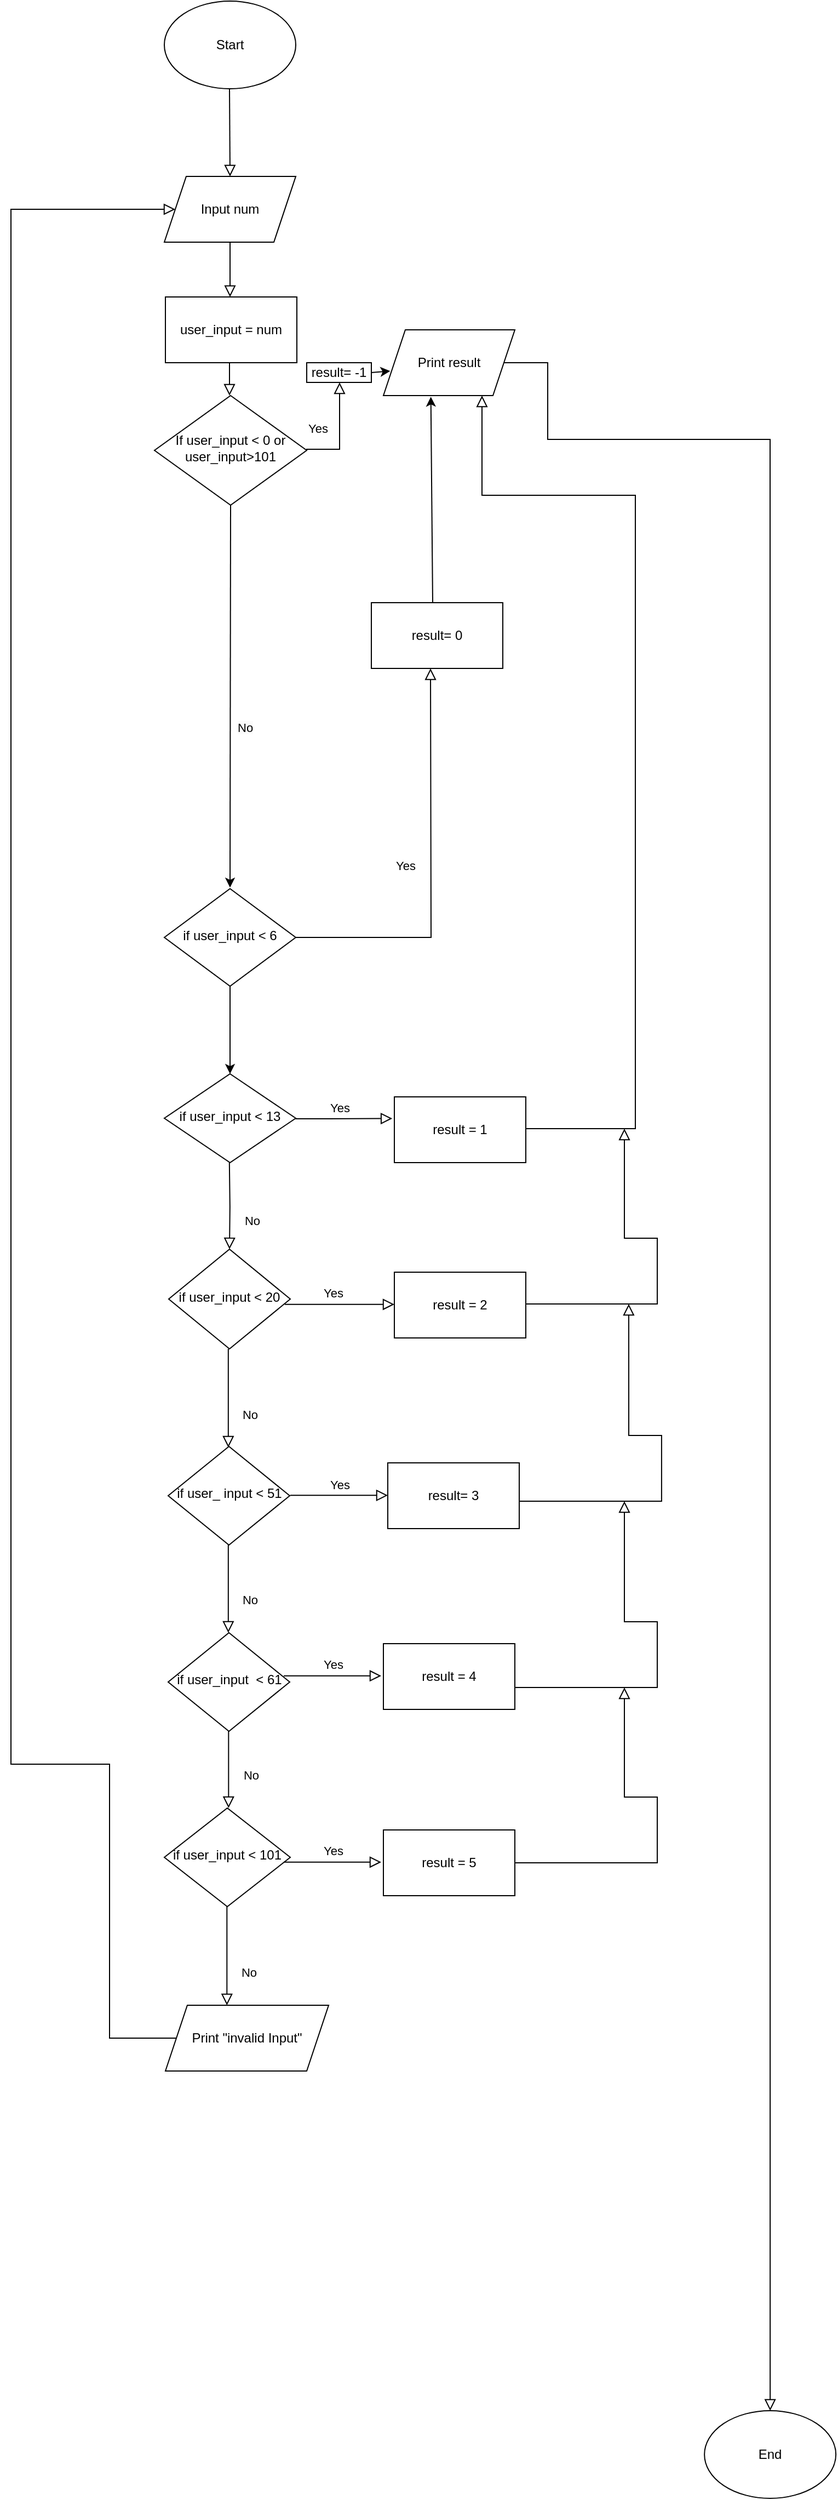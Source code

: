 <mxfile version="22.1.11" type="device">
  <diagram id="C5RBs43oDa-KdzZeNtuy" name="Page-1">
    <mxGraphModel dx="1816" dy="1721" grid="1" gridSize="10" guides="1" tooltips="1" connect="1" arrows="1" fold="1" page="1" pageScale="1" pageWidth="827" pageHeight="1169" math="0" shadow="0">
      <root>
        <mxCell id="WIyWlLk6GJQsqaUBKTNV-0" />
        <mxCell id="WIyWlLk6GJQsqaUBKTNV-1" parent="WIyWlLk6GJQsqaUBKTNV-0" />
        <mxCell id="WIyWlLk6GJQsqaUBKTNV-2" value="" style="rounded=0;html=1;jettySize=auto;orthogonalLoop=1;fontSize=11;endArrow=block;endFill=0;endSize=8;strokeWidth=1;shadow=0;labelBackgroundColor=none;edgeStyle=orthogonalEdgeStyle;" parent="WIyWlLk6GJQsqaUBKTNV-1" edge="1">
          <mxGeometry relative="1" as="geometry">
            <mxPoint x="200" y="-949" as="sourcePoint" />
            <mxPoint x="200" y="-899" as="targetPoint" />
          </mxGeometry>
        </mxCell>
        <mxCell id="WIyWlLk6GJQsqaUBKTNV-9" value="Yes" style="edgeStyle=orthogonalEdgeStyle;rounded=0;html=1;jettySize=auto;orthogonalLoop=1;fontSize=11;endArrow=block;endFill=0;endSize=8;strokeWidth=1;shadow=0;labelBackgroundColor=none;entryX=0.5;entryY=1;entryDx=0;entryDy=0;exitX=1;exitY=0.5;exitDx=0;exitDy=0;" parent="WIyWlLk6GJQsqaUBKTNV-1" source="WIyWlLk6GJQsqaUBKTNV-10" edge="1">
          <mxGeometry x="0.093" y="20" relative="1" as="geometry">
            <mxPoint as="offset" />
            <mxPoint x="299.5" y="-821.0" as="targetPoint" />
            <Array as="points">
              <mxPoint x="300" y="-760" />
              <mxPoint x="300" y="-821" />
            </Array>
            <mxPoint x="250.0" y="-769.0" as="sourcePoint" />
          </mxGeometry>
        </mxCell>
        <mxCell id="WIyWlLk6GJQsqaUBKTNV-10" value="If user_input &amp;lt; 0 or user_input&amp;gt;101" style="rhombus;whiteSpace=wrap;html=1;shadow=0;fontFamily=Helvetica;fontSize=12;align=center;strokeWidth=1;spacing=6;spacingTop=-4;" parent="WIyWlLk6GJQsqaUBKTNV-1" vertex="1">
          <mxGeometry x="131" y="-809" width="139" height="100" as="geometry" />
        </mxCell>
        <mxCell id="n5deE7AO3LqtDNC9AssI-0" value="Start" style="ellipse;whiteSpace=wrap;html=1;" parent="WIyWlLk6GJQsqaUBKTNV-1" vertex="1">
          <mxGeometry x="140" y="-1169" width="120" height="80" as="geometry" />
        </mxCell>
        <mxCell id="n5deE7AO3LqtDNC9AssI-1" value="Input num" style="shape=parallelogram;perimeter=parallelogramPerimeter;whiteSpace=wrap;html=1;fixedSize=1;" parent="WIyWlLk6GJQsqaUBKTNV-1" vertex="1">
          <mxGeometry x="140" y="-1009" width="120" height="60" as="geometry" />
        </mxCell>
        <mxCell id="n5deE7AO3LqtDNC9AssI-3" value="" style="rounded=0;html=1;jettySize=auto;orthogonalLoop=1;fontSize=11;endArrow=block;endFill=0;endSize=8;strokeWidth=1;shadow=0;labelBackgroundColor=none;edgeStyle=orthogonalEdgeStyle;entryX=0.5;entryY=0;entryDx=0;entryDy=0;" parent="WIyWlLk6GJQsqaUBKTNV-1" target="n5deE7AO3LqtDNC9AssI-1" edge="1">
          <mxGeometry relative="1" as="geometry">
            <mxPoint x="199.5" y="-1089" as="sourcePoint" />
            <mxPoint x="199.5" y="-1039" as="targetPoint" />
          </mxGeometry>
        </mxCell>
        <mxCell id="n5deE7AO3LqtDNC9AssI-6" value="" style="rounded=0;html=1;jettySize=auto;orthogonalLoop=1;fontSize=11;endArrow=block;endFill=0;endSize=8;strokeWidth=1;shadow=0;labelBackgroundColor=none;edgeStyle=orthogonalEdgeStyle;" parent="WIyWlLk6GJQsqaUBKTNV-1" edge="1">
          <mxGeometry relative="1" as="geometry">
            <mxPoint x="199.5" y="-859" as="sourcePoint" />
            <mxPoint x="199.5" y="-809" as="targetPoint" />
          </mxGeometry>
        </mxCell>
        <mxCell id="n5deE7AO3LqtDNC9AssI-8" value="Print result" style="shape=parallelogram;perimeter=parallelogramPerimeter;whiteSpace=wrap;html=1;fixedSize=1;" parent="WIyWlLk6GJQsqaUBKTNV-1" vertex="1">
          <mxGeometry x="340" y="-869" width="120" height="60" as="geometry" />
        </mxCell>
        <mxCell id="n5deE7AO3LqtDNC9AssI-13" value="user_input = num&lt;br&gt;" style="rounded=0;whiteSpace=wrap;html=1;" parent="WIyWlLk6GJQsqaUBKTNV-1" vertex="1">
          <mxGeometry x="141" y="-899" width="120" height="60" as="geometry" />
        </mxCell>
        <mxCell id="n5deE7AO3LqtDNC9AssI-32" value="" style="edgeStyle=orthogonalEdgeStyle;rounded=0;orthogonalLoop=1;jettySize=auto;html=1;" parent="WIyWlLk6GJQsqaUBKTNV-1" source="n5deE7AO3LqtDNC9AssI-16" target="n5deE7AO3LqtDNC9AssI-29" edge="1">
          <mxGeometry relative="1" as="geometry" />
        </mxCell>
        <mxCell id="n5deE7AO3LqtDNC9AssI-16" value="if user_input &amp;lt; 6" style="rhombus;whiteSpace=wrap;html=1;shadow=0;fontFamily=Helvetica;fontSize=12;align=center;strokeWidth=1;spacing=6;spacingTop=-4;" parent="WIyWlLk6GJQsqaUBKTNV-1" vertex="1">
          <mxGeometry x="140" y="-359" width="120" height="89" as="geometry" />
        </mxCell>
        <mxCell id="n5deE7AO3LqtDNC9AssI-17" value="Yes" style="edgeStyle=orthogonalEdgeStyle;rounded=0;html=1;jettySize=auto;orthogonalLoop=1;fontSize=11;endArrow=block;endFill=0;endSize=8;strokeWidth=1;shadow=0;labelBackgroundColor=none;exitX=1;exitY=0.5;exitDx=0;exitDy=0;" parent="WIyWlLk6GJQsqaUBKTNV-1" edge="1" source="n5deE7AO3LqtDNC9AssI-16">
          <mxGeometry x="0.025" y="23" relative="1" as="geometry">
            <mxPoint as="offset" />
            <mxPoint x="250" y="-319" as="sourcePoint" />
            <mxPoint x="383" y="-560" as="targetPoint" />
          </mxGeometry>
        </mxCell>
        <mxCell id="n5deE7AO3LqtDNC9AssI-22" value="Yes" style="edgeStyle=orthogonalEdgeStyle;rounded=0;html=1;jettySize=auto;orthogonalLoop=1;fontSize=11;endArrow=block;endFill=0;endSize=8;strokeWidth=1;shadow=0;labelBackgroundColor=none;exitX=1;exitY=0.5;exitDx=0;exitDy=0;entryX=-0.016;entryY=0.329;entryDx=0;entryDy=0;entryPerimeter=0;" parent="WIyWlLk6GJQsqaUBKTNV-1" edge="1" target="B7nY0ym915UMQuJ9VNVm-0">
          <mxGeometry x="0.007" y="10" relative="1" as="geometry">
            <mxPoint as="offset" />
            <mxPoint x="251" y="-149" as="sourcePoint" />
            <mxPoint x="340" y="-149" as="targetPoint" />
            <Array as="points">
              <mxPoint x="290" y="-149" />
              <mxPoint x="290" y="-149" />
            </Array>
          </mxGeometry>
        </mxCell>
        <mxCell id="n5deE7AO3LqtDNC9AssI-23" value="No" style="rounded=0;html=1;jettySize=auto;orthogonalLoop=1;fontSize=11;endArrow=block;endFill=0;endSize=8;strokeWidth=1;shadow=0;labelBackgroundColor=none;edgeStyle=orthogonalEdgeStyle;" parent="WIyWlLk6GJQsqaUBKTNV-1" edge="1">
          <mxGeometry x="0.333" y="20" relative="1" as="geometry">
            <mxPoint as="offset" />
            <mxPoint x="197.16" y="570" as="sourcePoint" />
            <mxPoint x="197.16" y="660" as="targetPoint" />
          </mxGeometry>
        </mxCell>
        <mxCell id="n5deE7AO3LqtDNC9AssI-24" value="No" style="rounded=0;html=1;jettySize=auto;orthogonalLoop=1;fontSize=11;endArrow=block;endFill=0;endSize=8;strokeWidth=1;shadow=0;labelBackgroundColor=none;edgeStyle=orthogonalEdgeStyle;" parent="WIyWlLk6GJQsqaUBKTNV-1" edge="1">
          <mxGeometry x="0.333" y="20" relative="1" as="geometry">
            <mxPoint as="offset" />
            <mxPoint x="198.66" y="390" as="sourcePoint" />
            <mxPoint x="198.66" y="480" as="targetPoint" />
          </mxGeometry>
        </mxCell>
        <mxCell id="n5deE7AO3LqtDNC9AssI-25" value="No" style="rounded=0;html=1;jettySize=auto;orthogonalLoop=1;fontSize=11;endArrow=block;endFill=0;endSize=8;strokeWidth=1;shadow=0;labelBackgroundColor=none;edgeStyle=orthogonalEdgeStyle;" parent="WIyWlLk6GJQsqaUBKTNV-1" edge="1">
          <mxGeometry x="0.333" y="20" relative="1" as="geometry">
            <mxPoint as="offset" />
            <mxPoint x="198.41" y="230" as="sourcePoint" />
            <mxPoint x="198.41" y="320" as="targetPoint" />
          </mxGeometry>
        </mxCell>
        <mxCell id="n5deE7AO3LqtDNC9AssI-26" value="No" style="rounded=0;html=1;jettySize=auto;orthogonalLoop=1;fontSize=11;endArrow=block;endFill=0;endSize=8;strokeWidth=1;shadow=0;labelBackgroundColor=none;edgeStyle=orthogonalEdgeStyle;" parent="WIyWlLk6GJQsqaUBKTNV-1" edge="1">
          <mxGeometry x="0.333" y="20" relative="1" as="geometry">
            <mxPoint as="offset" />
            <mxPoint x="198.41" y="61" as="sourcePoint" />
            <mxPoint x="198.41" y="151" as="targetPoint" />
          </mxGeometry>
        </mxCell>
        <mxCell id="n5deE7AO3LqtDNC9AssI-27" value="No" style="rounded=0;html=1;jettySize=auto;orthogonalLoop=1;fontSize=11;endArrow=block;endFill=0;endSize=8;strokeWidth=1;shadow=0;labelBackgroundColor=none;edgeStyle=orthogonalEdgeStyle;entryX=0.5;entryY=0;entryDx=0;entryDy=0;" parent="WIyWlLk6GJQsqaUBKTNV-1" edge="1" target="n5deE7AO3LqtDNC9AssI-33">
          <mxGeometry x="0.333" y="20" relative="1" as="geometry">
            <mxPoint as="offset" />
            <mxPoint x="199.41" y="-109" as="sourcePoint" />
            <mxPoint x="199.41" y="-19" as="targetPoint" />
          </mxGeometry>
        </mxCell>
        <mxCell id="n5deE7AO3LqtDNC9AssI-29" value="if user_input &amp;lt; 13" style="rhombus;whiteSpace=wrap;html=1;shadow=0;fontFamily=Helvetica;fontSize=12;align=center;strokeWidth=1;spacing=6;spacingTop=-4;" parent="WIyWlLk6GJQsqaUBKTNV-1" vertex="1">
          <mxGeometry x="140" y="-190" width="120" height="81" as="geometry" />
        </mxCell>
        <mxCell id="n5deE7AO3LqtDNC9AssI-30" value="result= -1" style="rounded=0;whiteSpace=wrap;html=1;" parent="WIyWlLk6GJQsqaUBKTNV-1" vertex="1">
          <mxGeometry x="270" y="-839" width="59" height="18" as="geometry" />
        </mxCell>
        <mxCell id="n5deE7AO3LqtDNC9AssI-33" value="if user_input &amp;lt; 20" style="rhombus;whiteSpace=wrap;html=1;shadow=0;fontFamily=Helvetica;fontSize=12;align=center;strokeWidth=1;spacing=6;spacingTop=-4;" parent="WIyWlLk6GJQsqaUBKTNV-1" vertex="1">
          <mxGeometry x="144" y="-30" width="111" height="91" as="geometry" />
        </mxCell>
        <mxCell id="n5deE7AO3LqtDNC9AssI-34" value="if user_ input &amp;lt; 51" style="rhombus;whiteSpace=wrap;html=1;shadow=0;fontFamily=Helvetica;fontSize=12;align=center;strokeWidth=1;spacing=6;spacingTop=-4;" parent="WIyWlLk6GJQsqaUBKTNV-1" vertex="1">
          <mxGeometry x="143.5" y="150" width="111" height="90" as="geometry" />
        </mxCell>
        <mxCell id="n5deE7AO3LqtDNC9AssI-35" value="if user_input&amp;nbsp; &amp;lt; 61" style="rhombus;whiteSpace=wrap;html=1;shadow=0;fontFamily=Helvetica;fontSize=12;align=center;strokeWidth=1;spacing=6;spacingTop=-4;" parent="WIyWlLk6GJQsqaUBKTNV-1" vertex="1">
          <mxGeometry x="143.5" y="320" width="111" height="90" as="geometry" />
        </mxCell>
        <mxCell id="n5deE7AO3LqtDNC9AssI-36" value="if user_input &amp;lt; 101" style="rhombus;whiteSpace=wrap;html=1;shadow=0;fontFamily=Helvetica;fontSize=12;align=center;strokeWidth=1;spacing=6;spacingTop=-4;" parent="WIyWlLk6GJQsqaUBKTNV-1" vertex="1">
          <mxGeometry x="140" y="480" width="115" height="90" as="geometry" />
        </mxCell>
        <mxCell id="n5deE7AO3LqtDNC9AssI-37" value="Print &quot;invalid Input&quot;" style="shape=parallelogram;perimeter=parallelogramPerimeter;whiteSpace=wrap;html=1;fixedSize=1;" parent="WIyWlLk6GJQsqaUBKTNV-1" vertex="1">
          <mxGeometry x="141" y="660" width="149" height="60" as="geometry" />
        </mxCell>
        <mxCell id="IEOO41FtTQJLJNov-m5K-0" value="" style="rounded=0;html=1;jettySize=auto;orthogonalLoop=1;fontSize=11;endArrow=block;endFill=0;endSize=8;strokeWidth=1;shadow=0;labelBackgroundColor=none;edgeStyle=orthogonalEdgeStyle;exitX=0;exitY=0.5;exitDx=0;exitDy=0;" parent="WIyWlLk6GJQsqaUBKTNV-1" source="n5deE7AO3LqtDNC9AssI-37" target="n5deE7AO3LqtDNC9AssI-1" edge="1">
          <mxGeometry relative="1" as="geometry">
            <mxPoint x="90" y="600" as="sourcePoint" />
            <mxPoint y="540" as="targetPoint" />
            <Array as="points">
              <mxPoint x="90" y="690" />
              <mxPoint x="90" y="440" />
              <mxPoint y="440" />
              <mxPoint y="-979" />
            </Array>
          </mxGeometry>
        </mxCell>
        <mxCell id="IEOO41FtTQJLJNov-m5K-1" value="Yes" style="edgeStyle=orthogonalEdgeStyle;rounded=0;html=1;jettySize=auto;orthogonalLoop=1;fontSize=11;endArrow=block;endFill=0;endSize=8;strokeWidth=1;shadow=0;labelBackgroundColor=none;exitX=1;exitY=0.5;exitDx=0;exitDy=0;" parent="WIyWlLk6GJQsqaUBKTNV-1" edge="1">
          <mxGeometry y="10" relative="1" as="geometry">
            <mxPoint as="offset" />
            <mxPoint x="249" y="529.38" as="sourcePoint" />
            <mxPoint x="338" y="529.38" as="targetPoint" />
          </mxGeometry>
        </mxCell>
        <mxCell id="IEOO41FtTQJLJNov-m5K-2" value="Yes" style="edgeStyle=orthogonalEdgeStyle;rounded=0;html=1;jettySize=auto;orthogonalLoop=1;fontSize=11;endArrow=block;endFill=0;endSize=8;strokeWidth=1;shadow=0;labelBackgroundColor=none;exitX=1;exitY=0.5;exitDx=0;exitDy=0;" parent="WIyWlLk6GJQsqaUBKTNV-1" edge="1">
          <mxGeometry y="10" relative="1" as="geometry">
            <mxPoint as="offset" />
            <mxPoint x="249" y="359.37" as="sourcePoint" />
            <mxPoint x="338" y="359.37" as="targetPoint" />
          </mxGeometry>
        </mxCell>
        <mxCell id="IEOO41FtTQJLJNov-m5K-3" value="Yes" style="edgeStyle=orthogonalEdgeStyle;rounded=0;html=1;jettySize=auto;orthogonalLoop=1;fontSize=11;endArrow=block;endFill=0;endSize=8;strokeWidth=1;shadow=0;labelBackgroundColor=none;exitX=1;exitY=0.5;exitDx=0;exitDy=0;" parent="WIyWlLk6GJQsqaUBKTNV-1" edge="1">
          <mxGeometry y="10" relative="1" as="geometry">
            <mxPoint as="offset" />
            <mxPoint x="255" y="194.66" as="sourcePoint" />
            <mxPoint x="344" y="194.66" as="targetPoint" />
          </mxGeometry>
        </mxCell>
        <mxCell id="IEOO41FtTQJLJNov-m5K-4" value="Yes" style="edgeStyle=orthogonalEdgeStyle;rounded=0;html=1;jettySize=auto;orthogonalLoop=1;fontSize=11;endArrow=block;endFill=0;endSize=8;strokeWidth=1;shadow=0;labelBackgroundColor=none;exitX=1;exitY=0.5;exitDx=0;exitDy=0;" parent="WIyWlLk6GJQsqaUBKTNV-1" edge="1">
          <mxGeometry y="10" relative="1" as="geometry">
            <mxPoint as="offset" />
            <mxPoint x="261" y="20.38" as="sourcePoint" />
            <mxPoint x="350" y="20.38" as="targetPoint" />
            <Array as="points">
              <mxPoint x="250" y="20" />
              <mxPoint x="250" y="20" />
            </Array>
          </mxGeometry>
        </mxCell>
        <mxCell id="IEOO41FtTQJLJNov-m5K-5" value="result = 2" style="rounded=0;whiteSpace=wrap;html=1;" parent="WIyWlLk6GJQsqaUBKTNV-1" vertex="1">
          <mxGeometry x="350" y="-9" width="120" height="60" as="geometry" />
        </mxCell>
        <mxCell id="IEOO41FtTQJLJNov-m5K-6" value="result= 3" style="rounded=0;whiteSpace=wrap;html=1;" parent="WIyWlLk6GJQsqaUBKTNV-1" vertex="1">
          <mxGeometry x="344" y="165" width="120" height="60" as="geometry" />
        </mxCell>
        <mxCell id="IEOO41FtTQJLJNov-m5K-7" value="result = 4" style="rounded=0;whiteSpace=wrap;html=1;" parent="WIyWlLk6GJQsqaUBKTNV-1" vertex="1">
          <mxGeometry x="340" y="330" width="120" height="60" as="geometry" />
        </mxCell>
        <mxCell id="IEOO41FtTQJLJNov-m5K-8" value="result = 5" style="rounded=0;whiteSpace=wrap;html=1;" parent="WIyWlLk6GJQsqaUBKTNV-1" vertex="1">
          <mxGeometry x="340" y="500" width="120" height="60" as="geometry" />
        </mxCell>
        <mxCell id="IEOO41FtTQJLJNov-m5K-12" value="" style="rounded=0;html=1;jettySize=auto;orthogonalLoop=1;fontSize=11;endArrow=block;endFill=0;endSize=8;strokeWidth=1;shadow=0;labelBackgroundColor=none;edgeStyle=orthogonalEdgeStyle;exitX=1;exitY=0.5;exitDx=0;exitDy=0;" parent="WIyWlLk6GJQsqaUBKTNV-1" edge="1">
          <mxGeometry relative="1" as="geometry">
            <mxPoint x="460" y="370" as="sourcePoint" />
            <mxPoint x="560" y="200" as="targetPoint" />
            <Array as="points">
              <mxPoint x="590" y="370" />
              <mxPoint x="590" y="310" />
              <mxPoint x="560" y="310" />
            </Array>
          </mxGeometry>
        </mxCell>
        <mxCell id="IEOO41FtTQJLJNov-m5K-13" value="" style="rounded=0;html=1;jettySize=auto;orthogonalLoop=1;fontSize=11;endArrow=block;endFill=0;endSize=8;strokeWidth=1;shadow=0;labelBackgroundColor=none;edgeStyle=orthogonalEdgeStyle;exitX=1;exitY=0.5;exitDx=0;exitDy=0;" parent="WIyWlLk6GJQsqaUBKTNV-1" edge="1">
          <mxGeometry relative="1" as="geometry">
            <mxPoint x="460" y="530" as="sourcePoint" />
            <mxPoint x="560" y="370" as="targetPoint" />
            <Array as="points">
              <mxPoint x="590" y="530" />
              <mxPoint x="590" y="470" />
              <mxPoint x="560" y="470" />
            </Array>
          </mxGeometry>
        </mxCell>
        <mxCell id="IEOO41FtTQJLJNov-m5K-14" value="" style="rounded=0;html=1;jettySize=auto;orthogonalLoop=1;fontSize=11;endArrow=block;endFill=0;endSize=8;strokeWidth=1;shadow=0;labelBackgroundColor=none;edgeStyle=orthogonalEdgeStyle;exitX=0.967;exitY=0.583;exitDx=0;exitDy=0;exitPerimeter=0;" parent="WIyWlLk6GJQsqaUBKTNV-1" edge="1">
          <mxGeometry relative="1" as="geometry">
            <mxPoint x="464.0" y="199.98" as="sourcePoint" />
            <mxPoint x="563.96" y="20" as="targetPoint" />
            <Array as="points">
              <mxPoint x="593.96" y="200" />
              <mxPoint x="593.96" y="140" />
              <mxPoint x="563.96" y="140" />
            </Array>
          </mxGeometry>
        </mxCell>
        <mxCell id="IEOO41FtTQJLJNov-m5K-15" value="" style="rounded=0;html=1;jettySize=auto;orthogonalLoop=1;fontSize=11;endArrow=block;endFill=0;endSize=8;strokeWidth=1;shadow=0;labelBackgroundColor=none;edgeStyle=orthogonalEdgeStyle;" parent="WIyWlLk6GJQsqaUBKTNV-1" edge="1">
          <mxGeometry relative="1" as="geometry">
            <mxPoint x="470" y="20" as="sourcePoint" />
            <mxPoint x="560" y="-140" as="targetPoint" />
            <Array as="points">
              <mxPoint x="590" y="20" />
              <mxPoint x="590" y="-40" />
              <mxPoint x="560" y="-40" />
            </Array>
          </mxGeometry>
        </mxCell>
        <mxCell id="IEOO41FtTQJLJNov-m5K-16" value="" style="rounded=0;html=1;jettySize=auto;orthogonalLoop=1;fontSize=11;endArrow=block;endFill=0;endSize=8;strokeWidth=1;shadow=0;labelBackgroundColor=none;edgeStyle=orthogonalEdgeStyle;exitX=1;exitY=0.5;exitDx=0;exitDy=0;entryX=0.75;entryY=1;entryDx=0;entryDy=0;" parent="WIyWlLk6GJQsqaUBKTNV-1" target="n5deE7AO3LqtDNC9AssI-8" edge="1">
          <mxGeometry relative="1" as="geometry">
            <mxPoint x="460" y="-140" as="sourcePoint" />
            <mxPoint x="560" y="-260" as="targetPoint" />
            <Array as="points">
              <mxPoint x="570" y="-140" />
              <mxPoint x="570" y="-718" />
              <mxPoint x="430" y="-718" />
            </Array>
          </mxGeometry>
        </mxCell>
        <mxCell id="IEOO41FtTQJLJNov-m5K-17" value="" style="rounded=0;html=1;jettySize=auto;orthogonalLoop=1;fontSize=11;endArrow=block;endFill=0;endSize=8;strokeWidth=1;shadow=0;labelBackgroundColor=none;edgeStyle=orthogonalEdgeStyle;" parent="WIyWlLk6GJQsqaUBKTNV-1" source="n5deE7AO3LqtDNC9AssI-8" target="IEOO41FtTQJLJNov-m5K-18" edge="1">
          <mxGeometry relative="1" as="geometry">
            <mxPoint x="470" y="-740" as="sourcePoint" />
            <mxPoint x="693.077" y="1070" as="targetPoint" />
            <Array as="points">
              <mxPoint x="490" y="-839" />
              <mxPoint x="490" y="-769" />
              <mxPoint x="693" y="-769" />
            </Array>
          </mxGeometry>
        </mxCell>
        <mxCell id="IEOO41FtTQJLJNov-m5K-18" value="End" style="ellipse;whiteSpace=wrap;html=1;" parent="WIyWlLk6GJQsqaUBKTNV-1" vertex="1">
          <mxGeometry x="633.077" y="1030" width="120" height="80" as="geometry" />
        </mxCell>
        <mxCell id="B7nY0ym915UMQuJ9VNVm-0" value="result = 1" style="rounded=0;whiteSpace=wrap;html=1;" parent="WIyWlLk6GJQsqaUBKTNV-1" vertex="1">
          <mxGeometry x="350" y="-169" width="120" height="60" as="geometry" />
        </mxCell>
        <mxCell id="B7nY0ym915UMQuJ9VNVm-1" value="" style="endArrow=classic;html=1;rounded=0;entryX=0.052;entryY=0.627;entryDx=0;entryDy=0;exitX=1;exitY=0.5;exitDx=0;exitDy=0;entryPerimeter=0;" parent="WIyWlLk6GJQsqaUBKTNV-1" source="n5deE7AO3LqtDNC9AssI-30" target="n5deE7AO3LqtDNC9AssI-8" edge="1">
          <mxGeometry width="50" height="50" relative="1" as="geometry">
            <mxPoint x="330" y="-820" as="sourcePoint" />
            <mxPoint x="340" y="-830" as="targetPoint" />
          </mxGeometry>
        </mxCell>
        <mxCell id="TEKfTuiQla_L9S8kb2rq-3" value="" style="endArrow=classic;html=1;rounded=0;exitX=0.5;exitY=1;exitDx=0;exitDy=0;" edge="1" parent="WIyWlLk6GJQsqaUBKTNV-1" source="WIyWlLk6GJQsqaUBKTNV-10">
          <mxGeometry width="50" height="50" relative="1" as="geometry">
            <mxPoint x="201.0" y="-520" as="sourcePoint" />
            <mxPoint x="200" y="-360" as="targetPoint" />
          </mxGeometry>
        </mxCell>
        <mxCell id="TEKfTuiQla_L9S8kb2rq-5" value="&lt;span style=&quot;color: rgb(0, 0, 0); font-family: Helvetica; font-size: 11px; font-style: normal; font-variant-ligatures: normal; font-variant-caps: normal; font-weight: 400; letter-spacing: normal; orphans: 2; text-align: center; text-indent: 0px; text-transform: none; widows: 2; word-spacing: 0px; -webkit-text-stroke-width: 0px; background-color: rgb(251, 251, 251); text-decoration-thickness: initial; text-decoration-style: initial; text-decoration-color: initial; float: none; display: inline !important;&quot;&gt;No&lt;/span&gt;" style="text;whiteSpace=wrap;html=1;" vertex="1" parent="WIyWlLk6GJQsqaUBKTNV-1">
          <mxGeometry x="204.5" y="-520" width="50" height="40" as="geometry" />
        </mxCell>
        <mxCell id="TEKfTuiQla_L9S8kb2rq-6" value="result= 0" style="rounded=0;whiteSpace=wrap;html=1;" vertex="1" parent="WIyWlLk6GJQsqaUBKTNV-1">
          <mxGeometry x="329" y="-620" width="120" height="60" as="geometry" />
        </mxCell>
        <mxCell id="TEKfTuiQla_L9S8kb2rq-7" value="" style="endArrow=classic;html=1;rounded=0;entryX=0.361;entryY=1.018;entryDx=0;entryDy=0;entryPerimeter=0;" edge="1" parent="WIyWlLk6GJQsqaUBKTNV-1" target="n5deE7AO3LqtDNC9AssI-8">
          <mxGeometry width="50" height="50" relative="1" as="geometry">
            <mxPoint x="385" y="-620" as="sourcePoint" />
            <mxPoint x="380" y="-810" as="targetPoint" />
          </mxGeometry>
        </mxCell>
      </root>
    </mxGraphModel>
  </diagram>
</mxfile>
